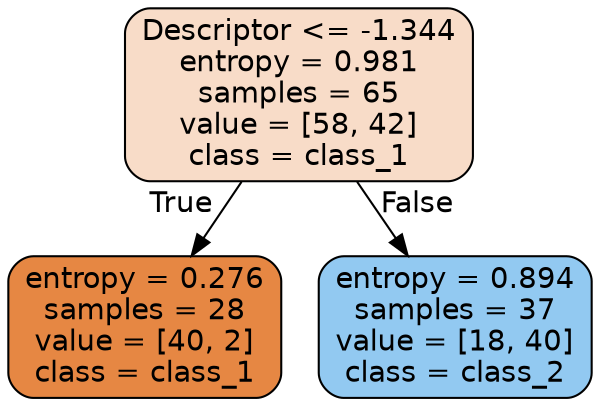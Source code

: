 digraph Tree {
node [shape=box, style="filled, rounded", color="black", fontname="helvetica"] ;
edge [fontname="helvetica"] ;
0 [label="Descriptor <= -1.344\nentropy = 0.981\nsamples = 65\nvalue = [58, 42]\nclass = class_1", fillcolor="#f8dcc8"] ;
1 [label="entropy = 0.276\nsamples = 28\nvalue = [40, 2]\nclass = class_1", fillcolor="#e68743"] ;
0 -> 1 [labeldistance=2.5, labelangle=45, headlabel="True"] ;
2 [label="entropy = 0.894\nsamples = 37\nvalue = [18, 40]\nclass = class_2", fillcolor="#92c9f1"] ;
0 -> 2 [labeldistance=2.5, labelangle=-45, headlabel="False"] ;
}